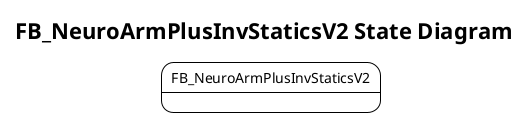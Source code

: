 @startuml State Diagram

!theme plain
'skin rose
'left to right direction
hide empty description
'!theme reddress-lightgreen
title FB_NeuroArmPlusInvStaticsV2 State Diagram



state FB_NeuroArmPlusInvStaticsV2{



}

@enduml
